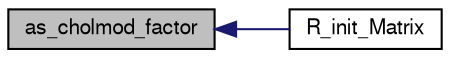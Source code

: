 digraph G
{
  edge [fontname="FreeSans",fontsize=10,labelfontname="FreeSans",labelfontsize=10];
  node [fontname="FreeSans",fontsize=10,shape=record];
  rankdir=LR;
  Node1 [label="as_cholmod_factor",height=0.2,width=0.4,color="black", fillcolor="grey75", style="filled" fontcolor="black"];
  Node1 -> Node2 [dir=back,color="midnightblue",fontsize=10,style="solid",fontname="FreeSans"];
  Node2 [label="R_init_Matrix",height=0.2,width=0.4,color="black", fillcolor="white", style="filled",URL="$init_8c.html#3c984b3c92aeb789d5679e2aae8b8eac"];
}
